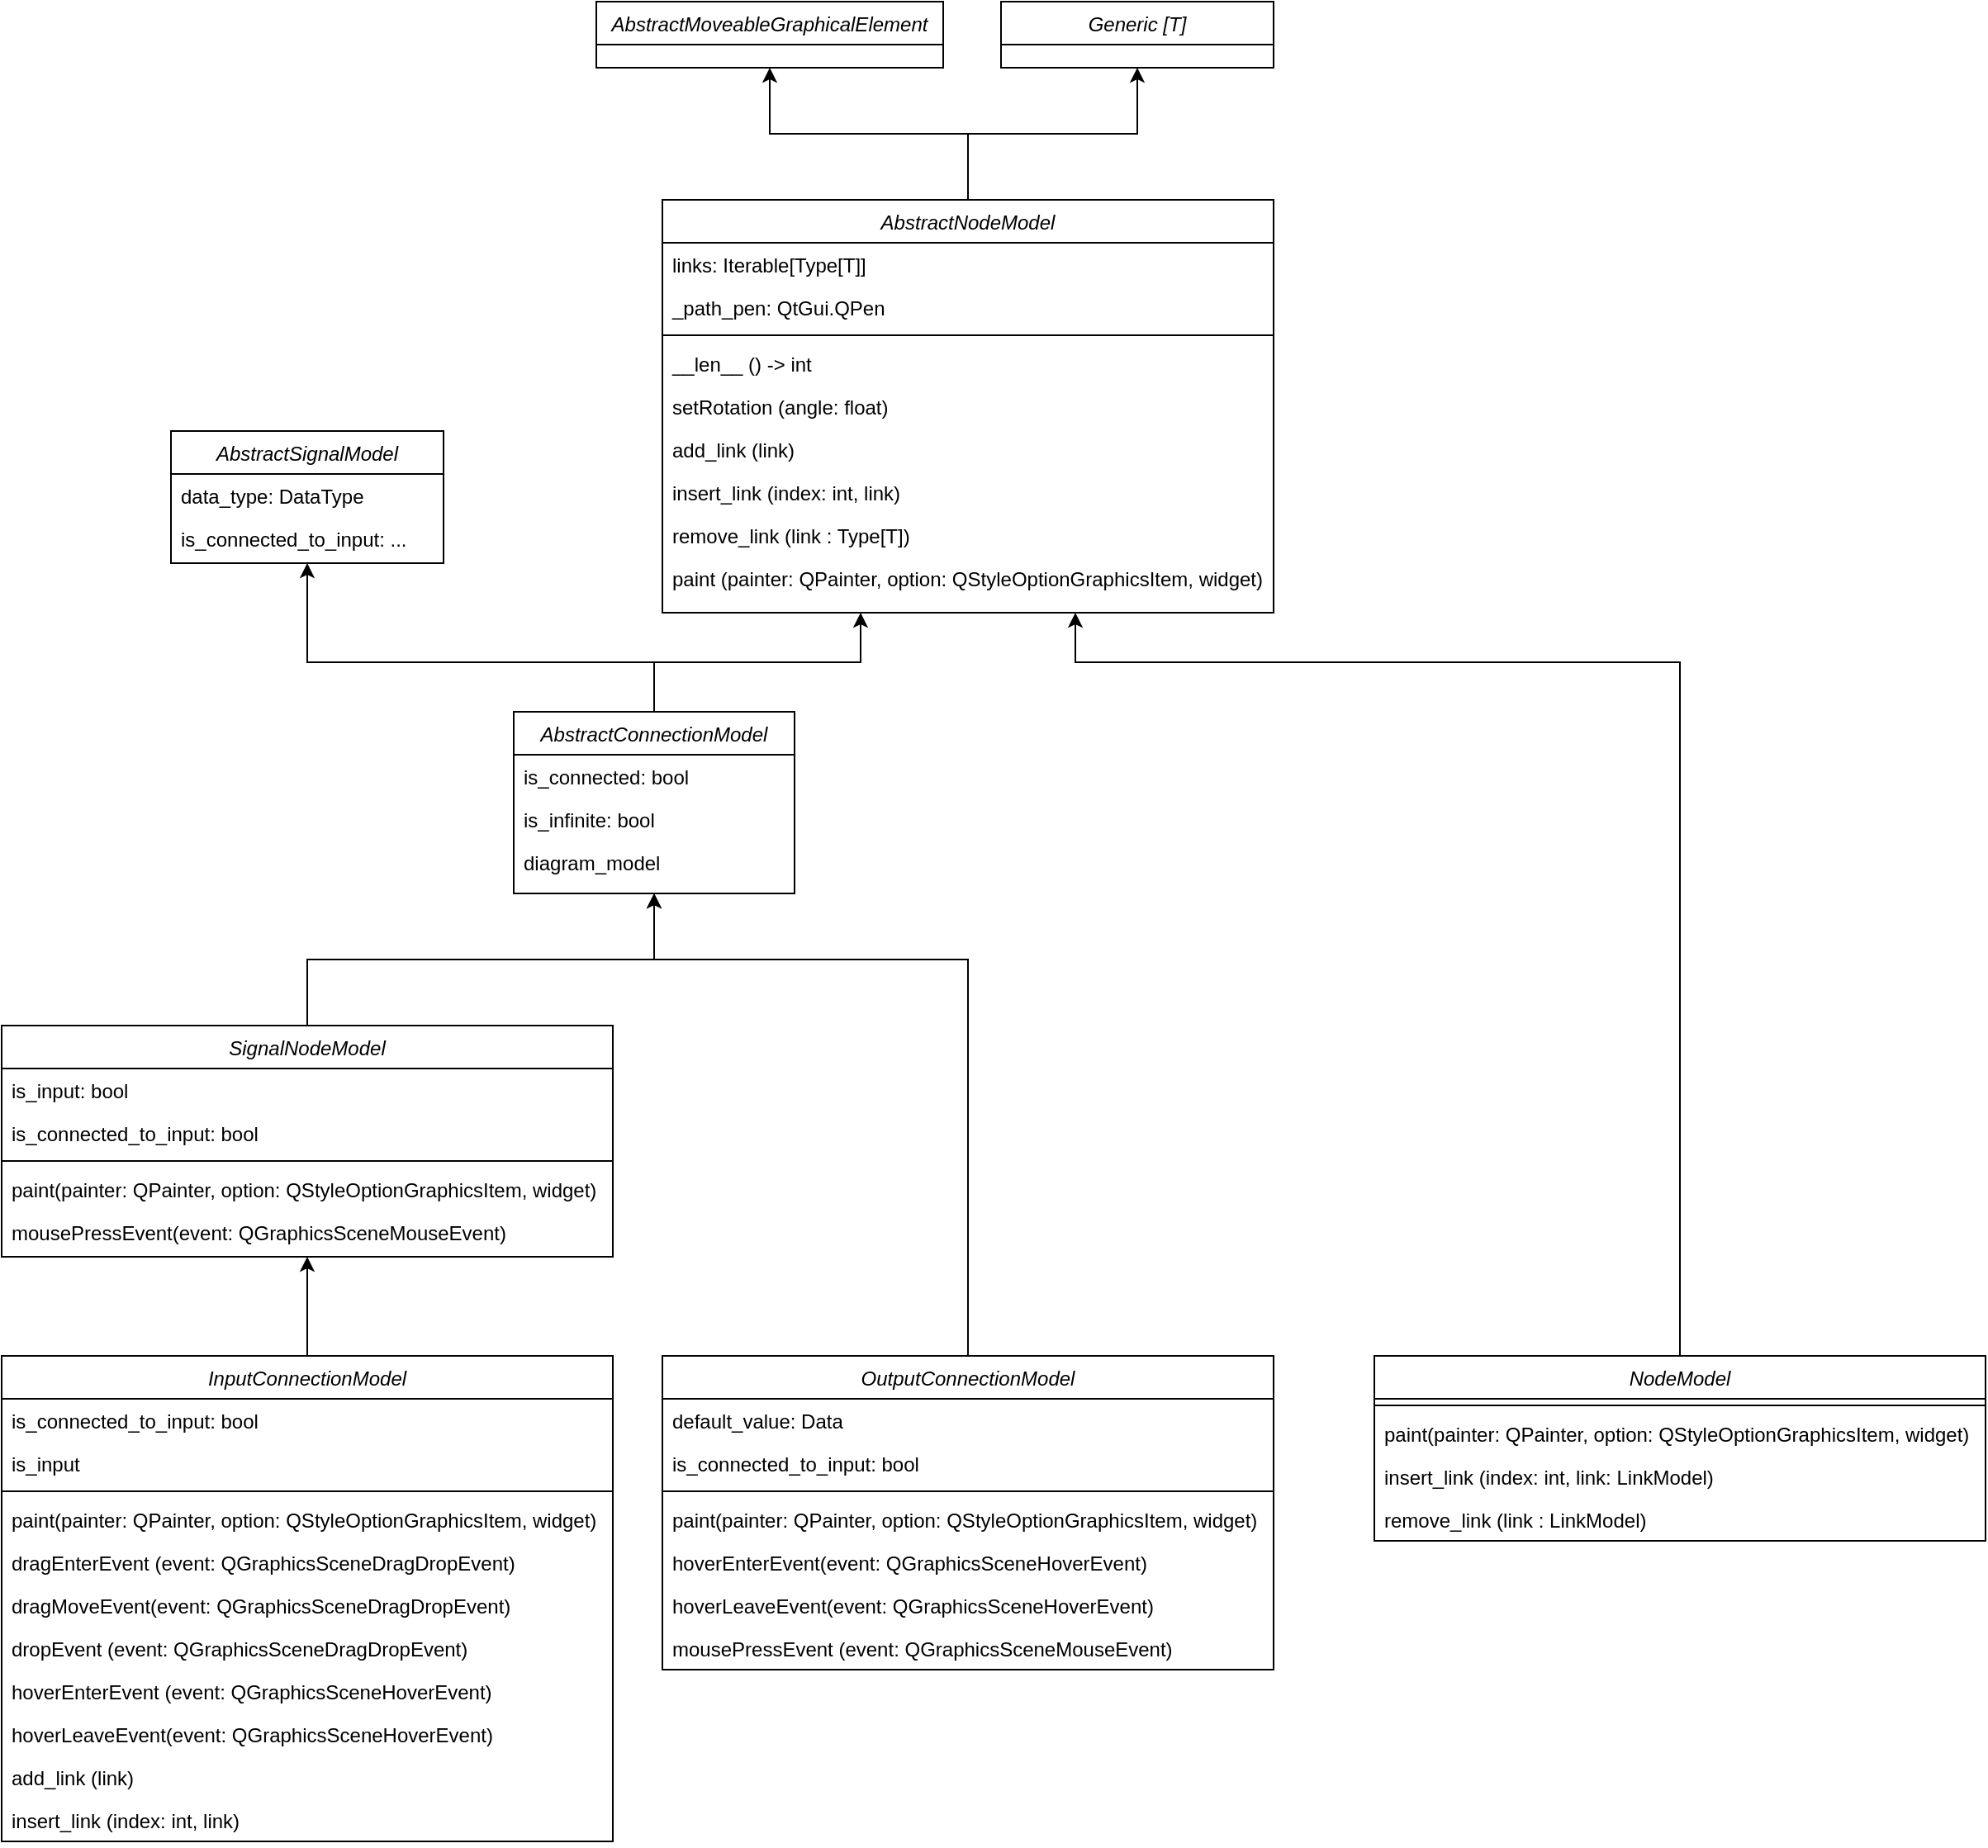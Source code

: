 <mxfile version="19.0.3" type="device"><diagram id="C5RBs43oDa-KdzZeNtuy" name="Page-1"><mxGraphModel dx="1422" dy="855" grid="1" gridSize="10" guides="1" tooltips="1" connect="1" arrows="1" fold="1" page="1" pageScale="1" pageWidth="827" pageHeight="1169" math="0" shadow="0"><root><mxCell id="WIyWlLk6GJQsqaUBKTNV-0"/><mxCell id="WIyWlLk6GJQsqaUBKTNV-1" parent="WIyWlLk6GJQsqaUBKTNV-0"/><mxCell id="fB_1e04BXiDUWtL5u0Ao-49" style="edgeStyle=orthogonalEdgeStyle;rounded=0;orthogonalLoop=1;jettySize=auto;html=1;" parent="WIyWlLk6GJQsqaUBKTNV-1" source="zkfFHV4jXpPFQw0GAbJ--0" target="fB_1e04BXiDUWtL5u0Ao-26" edge="1"><mxGeometry relative="1" as="geometry"><Array as="points"><mxPoint x="625" y="620"/><mxPoint x="435" y="620"/></Array></mxGeometry></mxCell><mxCell id="zkfFHV4jXpPFQw0GAbJ--0" value="OutputConnectionModel" style="swimlane;fontStyle=2;align=center;verticalAlign=top;childLayout=stackLayout;horizontal=1;startSize=26;horizontalStack=0;resizeParent=1;resizeLast=0;collapsible=1;marginBottom=0;rounded=0;shadow=0;strokeWidth=1;" parent="WIyWlLk6GJQsqaUBKTNV-1" vertex="1"><mxGeometry x="440" y="860" width="370" height="190" as="geometry"><mxRectangle x="230" y="140" width="160" height="26" as="alternateBounds"/></mxGeometry></mxCell><mxCell id="zkfFHV4jXpPFQw0GAbJ--1" value="default_value: Data" style="text;align=left;verticalAlign=top;spacingLeft=4;spacingRight=4;overflow=hidden;rotatable=0;points=[[0,0.5],[1,0.5]];portConstraint=eastwest;" parent="zkfFHV4jXpPFQw0GAbJ--0" vertex="1"><mxGeometry y="26" width="370" height="26" as="geometry"/></mxCell><mxCell id="zkfFHV4jXpPFQw0GAbJ--2" value="is_connected_to_input: bool" style="text;align=left;verticalAlign=top;spacingLeft=4;spacingRight=4;overflow=hidden;rotatable=0;points=[[0,0.5],[1,0.5]];portConstraint=eastwest;rounded=0;shadow=0;html=0;" parent="zkfFHV4jXpPFQw0GAbJ--0" vertex="1"><mxGeometry y="52" width="370" height="26" as="geometry"/></mxCell><mxCell id="zkfFHV4jXpPFQw0GAbJ--4" value="" style="line;html=1;strokeWidth=1;align=left;verticalAlign=middle;spacingTop=-1;spacingLeft=3;spacingRight=3;rotatable=0;labelPosition=right;points=[];portConstraint=eastwest;" parent="zkfFHV4jXpPFQw0GAbJ--0" vertex="1"><mxGeometry y="78" width="370" height="8" as="geometry"/></mxCell><mxCell id="zkfFHV4jXpPFQw0GAbJ--5" value="paint(painter: QPainter, option: QStyleOptionGraphicsItem, widget)" style="text;align=left;verticalAlign=top;spacingLeft=4;spacingRight=4;overflow=hidden;rotatable=0;points=[[0,0.5],[1,0.5]];portConstraint=eastwest;" parent="zkfFHV4jXpPFQw0GAbJ--0" vertex="1"><mxGeometry y="86" width="370" height="26" as="geometry"/></mxCell><mxCell id="fB_1e04BXiDUWtL5u0Ao-1" value="hoverEnterEvent(event: QGraphicsSceneHoverEvent)" style="text;align=left;verticalAlign=top;spacingLeft=4;spacingRight=4;overflow=hidden;rotatable=0;points=[[0,0.5],[1,0.5]];portConstraint=eastwest;" parent="zkfFHV4jXpPFQw0GAbJ--0" vertex="1"><mxGeometry y="112" width="370" height="26" as="geometry"/></mxCell><mxCell id="fB_1e04BXiDUWtL5u0Ao-2" value="hoverLeaveEvent(event: QGraphicsSceneHoverEvent)" style="text;align=left;verticalAlign=top;spacingLeft=4;spacingRight=4;overflow=hidden;rotatable=0;points=[[0,0.5],[1,0.5]];portConstraint=eastwest;" parent="zkfFHV4jXpPFQw0GAbJ--0" vertex="1"><mxGeometry y="138" width="370" height="26" as="geometry"/></mxCell><mxCell id="fB_1e04BXiDUWtL5u0Ao-0" value="mousePressEvent (event: QGraphicsSceneMouseEvent)" style="text;align=left;verticalAlign=top;spacingLeft=4;spacingRight=4;overflow=hidden;rotatable=0;points=[[0,0.5],[1,0.5]];portConstraint=eastwest;" parent="zkfFHV4jXpPFQw0GAbJ--0" vertex="1"><mxGeometry y="164" width="370" height="26" as="geometry"/></mxCell><mxCell id="fB_1e04BXiDUWtL5u0Ao-24" style="edgeStyle=orthogonalEdgeStyle;rounded=0;orthogonalLoop=1;jettySize=auto;html=1;" parent="WIyWlLk6GJQsqaUBKTNV-1" source="fB_1e04BXiDUWtL5u0Ao-3" target="fB_1e04BXiDUWtL5u0Ao-16" edge="1"><mxGeometry relative="1" as="geometry"/></mxCell><mxCell id="fB_1e04BXiDUWtL5u0Ao-3" value="InputConnectionModel" style="swimlane;fontStyle=2;align=center;verticalAlign=top;childLayout=stackLayout;horizontal=1;startSize=26;horizontalStack=0;resizeParent=1;resizeLast=0;collapsible=1;marginBottom=0;rounded=0;shadow=0;strokeWidth=1;" parent="WIyWlLk6GJQsqaUBKTNV-1" vertex="1"><mxGeometry x="40" y="860" width="370" height="294" as="geometry"><mxRectangle x="230" y="140" width="160" height="26" as="alternateBounds"/></mxGeometry></mxCell><mxCell id="fB_1e04BXiDUWtL5u0Ao-5" value="is_connected_to_input: bool" style="text;align=left;verticalAlign=top;spacingLeft=4;spacingRight=4;overflow=hidden;rotatable=0;points=[[0,0.5],[1,0.5]];portConstraint=eastwest;rounded=0;shadow=0;html=0;" parent="fB_1e04BXiDUWtL5u0Ao-3" vertex="1"><mxGeometry y="26" width="370" height="26" as="geometry"/></mxCell><mxCell id="fB_1e04BXiDUWtL5u0Ao-11" value="is_input" style="text;align=left;verticalAlign=top;spacingLeft=4;spacingRight=4;overflow=hidden;rotatable=0;points=[[0,0.5],[1,0.5]];portConstraint=eastwest;rounded=0;shadow=0;html=0;" parent="fB_1e04BXiDUWtL5u0Ao-3" vertex="1"><mxGeometry y="52" width="370" height="26" as="geometry"/></mxCell><mxCell id="fB_1e04BXiDUWtL5u0Ao-6" value="" style="line;html=1;strokeWidth=1;align=left;verticalAlign=middle;spacingTop=-1;spacingLeft=3;spacingRight=3;rotatable=0;labelPosition=right;points=[];portConstraint=eastwest;" parent="fB_1e04BXiDUWtL5u0Ao-3" vertex="1"><mxGeometry y="78" width="370" height="8" as="geometry"/></mxCell><mxCell id="fB_1e04BXiDUWtL5u0Ao-7" value="paint(painter: QPainter, option: QStyleOptionGraphicsItem, widget)" style="text;align=left;verticalAlign=top;spacingLeft=4;spacingRight=4;overflow=hidden;rotatable=0;points=[[0,0.5],[1,0.5]];portConstraint=eastwest;" parent="fB_1e04BXiDUWtL5u0Ao-3" vertex="1"><mxGeometry y="86" width="370" height="26" as="geometry"/></mxCell><mxCell id="fB_1e04BXiDUWtL5u0Ao-15" value="dragEnterEvent (event: QGraphicsSceneDragDropEvent)" style="text;align=left;verticalAlign=top;spacingLeft=4;spacingRight=4;overflow=hidden;rotatable=0;points=[[0,0.5],[1,0.5]];portConstraint=eastwest;" parent="fB_1e04BXiDUWtL5u0Ao-3" vertex="1"><mxGeometry y="112" width="370" height="26" as="geometry"/></mxCell><mxCell id="fB_1e04BXiDUWtL5u0Ao-13" value="dragMoveEvent(event: QGraphicsSceneDragDropEvent)" style="text;align=left;verticalAlign=top;spacingLeft=4;spacingRight=4;overflow=hidden;rotatable=0;points=[[0,0.5],[1,0.5]];portConstraint=eastwest;" parent="fB_1e04BXiDUWtL5u0Ao-3" vertex="1"><mxGeometry y="138" width="370" height="26" as="geometry"/></mxCell><mxCell id="fB_1e04BXiDUWtL5u0Ao-12" value="dropEvent (event: QGraphicsSceneDragDropEvent)" style="text;align=left;verticalAlign=top;spacingLeft=4;spacingRight=4;overflow=hidden;rotatable=0;points=[[0,0.5],[1,0.5]];portConstraint=eastwest;" parent="fB_1e04BXiDUWtL5u0Ao-3" vertex="1"><mxGeometry y="164" width="370" height="26" as="geometry"/></mxCell><mxCell id="fB_1e04BXiDUWtL5u0Ao-8" value="hoverEnterEvent (event: QGraphicsSceneHoverEvent)" style="text;align=left;verticalAlign=top;spacingLeft=4;spacingRight=4;overflow=hidden;rotatable=0;points=[[0,0.5],[1,0.5]];portConstraint=eastwest;" parent="fB_1e04BXiDUWtL5u0Ao-3" vertex="1"><mxGeometry y="190" width="370" height="26" as="geometry"/></mxCell><mxCell id="fB_1e04BXiDUWtL5u0Ao-14" value="hoverLeaveEvent(event: QGraphicsSceneHoverEvent)" style="text;align=left;verticalAlign=top;spacingLeft=4;spacingRight=4;overflow=hidden;rotatable=0;points=[[0,0.5],[1,0.5]];portConstraint=eastwest;" parent="fB_1e04BXiDUWtL5u0Ao-3" vertex="1"><mxGeometry y="216" width="370" height="26" as="geometry"/></mxCell><mxCell id="fB_1e04BXiDUWtL5u0Ao-9" value="add_link (link)" style="text;align=left;verticalAlign=top;spacingLeft=4;spacingRight=4;overflow=hidden;rotatable=0;points=[[0,0.5],[1,0.5]];portConstraint=eastwest;" parent="fB_1e04BXiDUWtL5u0Ao-3" vertex="1"><mxGeometry y="242" width="370" height="26" as="geometry"/></mxCell><mxCell id="fB_1e04BXiDUWtL5u0Ao-10" value="insert_link (index: int, link)" style="text;align=left;verticalAlign=top;spacingLeft=4;spacingRight=4;overflow=hidden;rotatable=0;points=[[0,0.5],[1,0.5]];portConstraint=eastwest;" parent="fB_1e04BXiDUWtL5u0Ao-3" vertex="1"><mxGeometry y="268" width="370" height="26" as="geometry"/></mxCell><mxCell id="fB_1e04BXiDUWtL5u0Ao-35" style="edgeStyle=orthogonalEdgeStyle;rounded=0;orthogonalLoop=1;jettySize=auto;html=1;" parent="WIyWlLk6GJQsqaUBKTNV-1" source="fB_1e04BXiDUWtL5u0Ao-16" target="fB_1e04BXiDUWtL5u0Ao-26" edge="1"><mxGeometry relative="1" as="geometry"/></mxCell><mxCell id="fB_1e04BXiDUWtL5u0Ao-16" value="SignalNodeModel" style="swimlane;fontStyle=2;align=center;verticalAlign=top;childLayout=stackLayout;horizontal=1;startSize=26;horizontalStack=0;resizeParent=1;resizeLast=0;collapsible=1;marginBottom=0;rounded=0;shadow=0;strokeWidth=1;" parent="WIyWlLk6GJQsqaUBKTNV-1" vertex="1"><mxGeometry x="40" y="660" width="370" height="140" as="geometry"><mxRectangle x="230" y="140" width="160" height="26" as="alternateBounds"/></mxGeometry></mxCell><mxCell id="fB_1e04BXiDUWtL5u0Ao-17" value="is_input: bool" style="text;align=left;verticalAlign=top;spacingLeft=4;spacingRight=4;overflow=hidden;rotatable=0;points=[[0,0.5],[1,0.5]];portConstraint=eastwest;" parent="fB_1e04BXiDUWtL5u0Ao-16" vertex="1"><mxGeometry y="26" width="370" height="26" as="geometry"/></mxCell><mxCell id="fB_1e04BXiDUWtL5u0Ao-18" value="is_connected_to_input: bool" style="text;align=left;verticalAlign=top;spacingLeft=4;spacingRight=4;overflow=hidden;rotatable=0;points=[[0,0.5],[1,0.5]];portConstraint=eastwest;rounded=0;shadow=0;html=0;" parent="fB_1e04BXiDUWtL5u0Ao-16" vertex="1"><mxGeometry y="52" width="370" height="26" as="geometry"/></mxCell><mxCell id="fB_1e04BXiDUWtL5u0Ao-19" value="" style="line;html=1;strokeWidth=1;align=left;verticalAlign=middle;spacingTop=-1;spacingLeft=3;spacingRight=3;rotatable=0;labelPosition=right;points=[];portConstraint=eastwest;" parent="fB_1e04BXiDUWtL5u0Ao-16" vertex="1"><mxGeometry y="78" width="370" height="8" as="geometry"/></mxCell><mxCell id="fB_1e04BXiDUWtL5u0Ao-20" value="paint(painter: QPainter, option: QStyleOptionGraphicsItem, widget)" style="text;align=left;verticalAlign=top;spacingLeft=4;spacingRight=4;overflow=hidden;rotatable=0;points=[[0,0.5],[1,0.5]];portConstraint=eastwest;" parent="fB_1e04BXiDUWtL5u0Ao-16" vertex="1"><mxGeometry y="86" width="370" height="26" as="geometry"/></mxCell><mxCell id="fB_1e04BXiDUWtL5u0Ao-21" value="mousePressEvent(event: QGraphicsSceneMouseEvent)" style="text;align=left;verticalAlign=top;spacingLeft=4;spacingRight=4;overflow=hidden;rotatable=0;points=[[0,0.5],[1,0.5]];portConstraint=eastwest;" parent="fB_1e04BXiDUWtL5u0Ao-16" vertex="1"><mxGeometry y="112" width="370" height="26" as="geometry"/></mxCell><mxCell id="fB_1e04BXiDUWtL5u0Ao-46" style="edgeStyle=orthogonalEdgeStyle;rounded=0;orthogonalLoop=1;jettySize=auto;html=1;" parent="WIyWlLk6GJQsqaUBKTNV-1" source="fB_1e04BXiDUWtL5u0Ao-26" target="fB_1e04BXiDUWtL5u0Ao-42" edge="1"><mxGeometry relative="1" as="geometry"><Array as="points"><mxPoint x="435" y="440"/><mxPoint x="225" y="440"/></Array></mxGeometry></mxCell><mxCell id="wvjHHWg2dgKdw91J-QZS-9" style="edgeStyle=orthogonalEdgeStyle;rounded=0;orthogonalLoop=1;jettySize=auto;html=1;" edge="1" parent="WIyWlLk6GJQsqaUBKTNV-1" source="fB_1e04BXiDUWtL5u0Ao-26" target="fB_1e04BXiDUWtL5u0Ao-38"><mxGeometry relative="1" as="geometry"><Array as="points"><mxPoint x="435" y="440"/><mxPoint x="560" y="440"/></Array></mxGeometry></mxCell><mxCell id="fB_1e04BXiDUWtL5u0Ao-26" value="AbstractConnectionModel" style="swimlane;fontStyle=2;align=center;verticalAlign=top;childLayout=stackLayout;horizontal=1;startSize=26;horizontalStack=0;resizeParent=1;resizeLast=0;collapsible=1;marginBottom=0;rounded=0;shadow=0;strokeWidth=1;" parent="WIyWlLk6GJQsqaUBKTNV-1" vertex="1"><mxGeometry x="350" y="470" width="170" height="110" as="geometry"><mxRectangle x="230" y="140" width="160" height="26" as="alternateBounds"/></mxGeometry></mxCell><mxCell id="fB_1e04BXiDUWtL5u0Ao-27" value="is_connected: bool" style="text;align=left;verticalAlign=top;spacingLeft=4;spacingRight=4;overflow=hidden;rotatable=0;points=[[0,0.5],[1,0.5]];portConstraint=eastwest;" parent="fB_1e04BXiDUWtL5u0Ao-26" vertex="1"><mxGeometry y="26" width="170" height="26" as="geometry"/></mxCell><mxCell id="fB_1e04BXiDUWtL5u0Ao-36" value="is_infinite: bool" style="text;align=left;verticalAlign=top;spacingLeft=4;spacingRight=4;overflow=hidden;rotatable=0;points=[[0,0.5],[1,0.5]];portConstraint=eastwest;rounded=0;shadow=0;html=0;" parent="fB_1e04BXiDUWtL5u0Ao-26" vertex="1"><mxGeometry y="52" width="170" height="26" as="geometry"/></mxCell><mxCell id="fB_1e04BXiDUWtL5u0Ao-28" value="diagram_model" style="text;align=left;verticalAlign=top;spacingLeft=4;spacingRight=4;overflow=hidden;rotatable=0;points=[[0,0.5],[1,0.5]];portConstraint=eastwest;rounded=0;shadow=0;html=0;" parent="fB_1e04BXiDUWtL5u0Ao-26" vertex="1"><mxGeometry y="78" width="170" height="26" as="geometry"/></mxCell><mxCell id="fB_1e04BXiDUWtL5u0Ao-65" style="edgeStyle=orthogonalEdgeStyle;rounded=0;orthogonalLoop=1;jettySize=auto;html=1;" parent="WIyWlLk6GJQsqaUBKTNV-1" source="fB_1e04BXiDUWtL5u0Ao-38" target="fB_1e04BXiDUWtL5u0Ao-62" edge="1"><mxGeometry relative="1" as="geometry"/></mxCell><mxCell id="fB_1e04BXiDUWtL5u0Ao-69" style="edgeStyle=orthogonalEdgeStyle;rounded=0;orthogonalLoop=1;jettySize=auto;html=1;" parent="WIyWlLk6GJQsqaUBKTNV-1" source="fB_1e04BXiDUWtL5u0Ao-38" target="fB_1e04BXiDUWtL5u0Ao-66" edge="1"><mxGeometry relative="1" as="geometry"/></mxCell><mxCell id="fB_1e04BXiDUWtL5u0Ao-38" value="AbstractNodeModel" style="swimlane;fontStyle=2;align=center;verticalAlign=top;childLayout=stackLayout;horizontal=1;startSize=26;horizontalStack=0;resizeParent=1;resizeLast=0;collapsible=1;marginBottom=0;rounded=0;shadow=0;strokeWidth=1;" parent="WIyWlLk6GJQsqaUBKTNV-1" vertex="1"><mxGeometry x="440" y="160" width="370" height="250" as="geometry"><mxRectangle x="230" y="140" width="160" height="26" as="alternateBounds"/></mxGeometry></mxCell><mxCell id="fB_1e04BXiDUWtL5u0Ao-39" value="links: Iterable[Type[T]]" style="text;align=left;verticalAlign=top;spacingLeft=4;spacingRight=4;overflow=hidden;rotatable=0;points=[[0,0.5],[1,0.5]];portConstraint=eastwest;" parent="fB_1e04BXiDUWtL5u0Ao-38" vertex="1"><mxGeometry y="26" width="370" height="26" as="geometry"/></mxCell><mxCell id="fB_1e04BXiDUWtL5u0Ao-40" value="_path_pen: QtGui.QPen" style="text;align=left;verticalAlign=top;spacingLeft=4;spacingRight=4;overflow=hidden;rotatable=0;points=[[0,0.5],[1,0.5]];portConstraint=eastwest;rounded=0;shadow=0;html=0;" parent="fB_1e04BXiDUWtL5u0Ao-38" vertex="1"><mxGeometry y="52" width="370" height="26" as="geometry"/></mxCell><mxCell id="fB_1e04BXiDUWtL5u0Ao-50" value="" style="line;html=1;strokeWidth=1;align=left;verticalAlign=middle;spacingTop=-1;spacingLeft=3;spacingRight=3;rotatable=0;labelPosition=right;points=[];portConstraint=eastwest;" parent="fB_1e04BXiDUWtL5u0Ao-38" vertex="1"><mxGeometry y="78" width="370" height="8" as="geometry"/></mxCell><mxCell id="fB_1e04BXiDUWtL5u0Ao-60" value="__len__ () -&gt; int" style="text;align=left;verticalAlign=top;spacingLeft=4;spacingRight=4;overflow=hidden;rotatable=0;points=[[0,0.5],[1,0.5]];portConstraint=eastwest;rounded=0;shadow=0;html=0;" parent="fB_1e04BXiDUWtL5u0Ao-38" vertex="1"><mxGeometry y="86" width="370" height="26" as="geometry"/></mxCell><mxCell id="fB_1e04BXiDUWtL5u0Ao-61" value="setRotation (angle: float)" style="text;align=left;verticalAlign=top;spacingLeft=4;spacingRight=4;overflow=hidden;rotatable=0;points=[[0,0.5],[1,0.5]];portConstraint=eastwest;rounded=0;shadow=0;html=0;" parent="fB_1e04BXiDUWtL5u0Ao-38" vertex="1"><mxGeometry y="112" width="370" height="26" as="geometry"/></mxCell><mxCell id="fB_1e04BXiDUWtL5u0Ao-57" value="add_link (link)" style="text;align=left;verticalAlign=top;spacingLeft=4;spacingRight=4;overflow=hidden;rotatable=0;points=[[0,0.5],[1,0.5]];portConstraint=eastwest;rounded=0;shadow=0;html=0;" parent="fB_1e04BXiDUWtL5u0Ao-38" vertex="1"><mxGeometry y="138" width="370" height="26" as="geometry"/></mxCell><mxCell id="fB_1e04BXiDUWtL5u0Ao-59" value="insert_link (index: int, link)" style="text;align=left;verticalAlign=top;spacingLeft=4;spacingRight=4;overflow=hidden;rotatable=0;points=[[0,0.5],[1,0.5]];portConstraint=eastwest;rounded=0;shadow=0;html=0;" parent="fB_1e04BXiDUWtL5u0Ao-38" vertex="1"><mxGeometry y="164" width="370" height="26" as="geometry"/></mxCell><mxCell id="fB_1e04BXiDUWtL5u0Ao-58" value="remove_link (link : Type[T])" style="text;align=left;verticalAlign=top;spacingLeft=4;spacingRight=4;overflow=hidden;rotatable=0;points=[[0,0.5],[1,0.5]];portConstraint=eastwest;rounded=0;shadow=0;html=0;" parent="fB_1e04BXiDUWtL5u0Ao-38" vertex="1"><mxGeometry y="190" width="370" height="26" as="geometry"/></mxCell><mxCell id="fB_1e04BXiDUWtL5u0Ao-51" value="paint (painter: QPainter, option: QStyleOptionGraphicsItem, widget)" style="text;align=left;verticalAlign=top;spacingLeft=4;spacingRight=4;overflow=hidden;rotatable=0;points=[[0,0.5],[1,0.5]];portConstraint=eastwest;rounded=0;shadow=0;html=0;" parent="fB_1e04BXiDUWtL5u0Ao-38" vertex="1"><mxGeometry y="216" width="370" height="26" as="geometry"/></mxCell><mxCell id="fB_1e04BXiDUWtL5u0Ao-42" value="AbstractSignalModel" style="swimlane;fontStyle=2;align=center;verticalAlign=top;childLayout=stackLayout;horizontal=1;startSize=26;horizontalStack=0;resizeParent=1;resizeLast=0;collapsible=1;marginBottom=0;rounded=0;shadow=0;strokeWidth=1;" parent="WIyWlLk6GJQsqaUBKTNV-1" vertex="1"><mxGeometry x="142.5" y="300" width="165" height="80" as="geometry"><mxRectangle x="230" y="140" width="160" height="26" as="alternateBounds"/></mxGeometry></mxCell><mxCell id="fB_1e04BXiDUWtL5u0Ao-43" value="data_type: DataType" style="text;align=left;verticalAlign=top;spacingLeft=4;spacingRight=4;overflow=hidden;rotatable=0;points=[[0,0.5],[1,0.5]];portConstraint=eastwest;" parent="fB_1e04BXiDUWtL5u0Ao-42" vertex="1"><mxGeometry y="26" width="165" height="26" as="geometry"/></mxCell><mxCell id="fB_1e04BXiDUWtL5u0Ao-44" value="is_connected_to_input: ..." style="text;align=left;verticalAlign=top;spacingLeft=4;spacingRight=4;overflow=hidden;rotatable=0;points=[[0,0.5],[1,0.5]];portConstraint=eastwest;rounded=0;shadow=0;html=0;" parent="fB_1e04BXiDUWtL5u0Ao-42" vertex="1"><mxGeometry y="52" width="165" height="26" as="geometry"/></mxCell><mxCell id="fB_1e04BXiDUWtL5u0Ao-62" value="Generic [T]" style="swimlane;fontStyle=2;align=center;verticalAlign=top;childLayout=stackLayout;horizontal=1;startSize=26;horizontalStack=0;resizeParent=1;resizeLast=0;collapsible=1;marginBottom=0;rounded=0;shadow=0;strokeWidth=1;" parent="WIyWlLk6GJQsqaUBKTNV-1" vertex="1"><mxGeometry x="645" y="40" width="165" height="40" as="geometry"><mxRectangle x="230" y="140" width="160" height="26" as="alternateBounds"/></mxGeometry></mxCell><mxCell id="fB_1e04BXiDUWtL5u0Ao-66" value="AbstractMoveableGraphicalElement" style="swimlane;fontStyle=2;align=center;verticalAlign=top;childLayout=stackLayout;horizontal=1;startSize=26;horizontalStack=0;resizeParent=1;resizeLast=0;collapsible=1;marginBottom=0;rounded=0;shadow=0;strokeWidth=1;" parent="WIyWlLk6GJQsqaUBKTNV-1" vertex="1"><mxGeometry x="400" y="40" width="210" height="40" as="geometry"><mxRectangle x="230" y="140" width="160" height="26" as="alternateBounds"/></mxGeometry></mxCell><mxCell id="wvjHHWg2dgKdw91J-QZS-8" style="edgeStyle=orthogonalEdgeStyle;rounded=0;orthogonalLoop=1;jettySize=auto;html=1;" edge="1" parent="WIyWlLk6GJQsqaUBKTNV-1" source="wvjHHWg2dgKdw91J-QZS-0" target="fB_1e04BXiDUWtL5u0Ao-38"><mxGeometry relative="1" as="geometry"><Array as="points"><mxPoint x="1056" y="440"/><mxPoint x="690" y="440"/></Array></mxGeometry></mxCell><mxCell id="wvjHHWg2dgKdw91J-QZS-0" value="NodeModel" style="swimlane;fontStyle=2;align=center;verticalAlign=top;childLayout=stackLayout;horizontal=1;startSize=26;horizontalStack=0;resizeParent=1;resizeLast=0;collapsible=1;marginBottom=0;rounded=0;shadow=0;strokeWidth=1;" vertex="1" parent="WIyWlLk6GJQsqaUBKTNV-1"><mxGeometry x="871" y="860" width="370" height="112" as="geometry"><mxRectangle x="230" y="140" width="160" height="26" as="alternateBounds"/></mxGeometry></mxCell><mxCell id="wvjHHWg2dgKdw91J-QZS-3" value="" style="line;html=1;strokeWidth=1;align=left;verticalAlign=middle;spacingTop=-1;spacingLeft=3;spacingRight=3;rotatable=0;labelPosition=right;points=[];portConstraint=eastwest;" vertex="1" parent="wvjHHWg2dgKdw91J-QZS-0"><mxGeometry y="26" width="370" height="8" as="geometry"/></mxCell><mxCell id="wvjHHWg2dgKdw91J-QZS-4" value="paint(painter: QPainter, option: QStyleOptionGraphicsItem, widget)" style="text;align=left;verticalAlign=top;spacingLeft=4;spacingRight=4;overflow=hidden;rotatable=0;points=[[0,0.5],[1,0.5]];portConstraint=eastwest;" vertex="1" parent="wvjHHWg2dgKdw91J-QZS-0"><mxGeometry y="34" width="370" height="26" as="geometry"/></mxCell><mxCell id="wvjHHWg2dgKdw91J-QZS-5" value="insert_link (index: int, link: LinkModel)" style="text;align=left;verticalAlign=top;spacingLeft=4;spacingRight=4;overflow=hidden;rotatable=0;points=[[0,0.5],[1,0.5]];portConstraint=eastwest;" vertex="1" parent="wvjHHWg2dgKdw91J-QZS-0"><mxGeometry y="60" width="370" height="26" as="geometry"/></mxCell><mxCell id="wvjHHWg2dgKdw91J-QZS-6" value="remove_link (link : LinkModel)" style="text;align=left;verticalAlign=top;spacingLeft=4;spacingRight=4;overflow=hidden;rotatable=0;points=[[0,0.5],[1,0.5]];portConstraint=eastwest;" vertex="1" parent="wvjHHWg2dgKdw91J-QZS-0"><mxGeometry y="86" width="370" height="26" as="geometry"/></mxCell></root></mxGraphModel></diagram></mxfile>